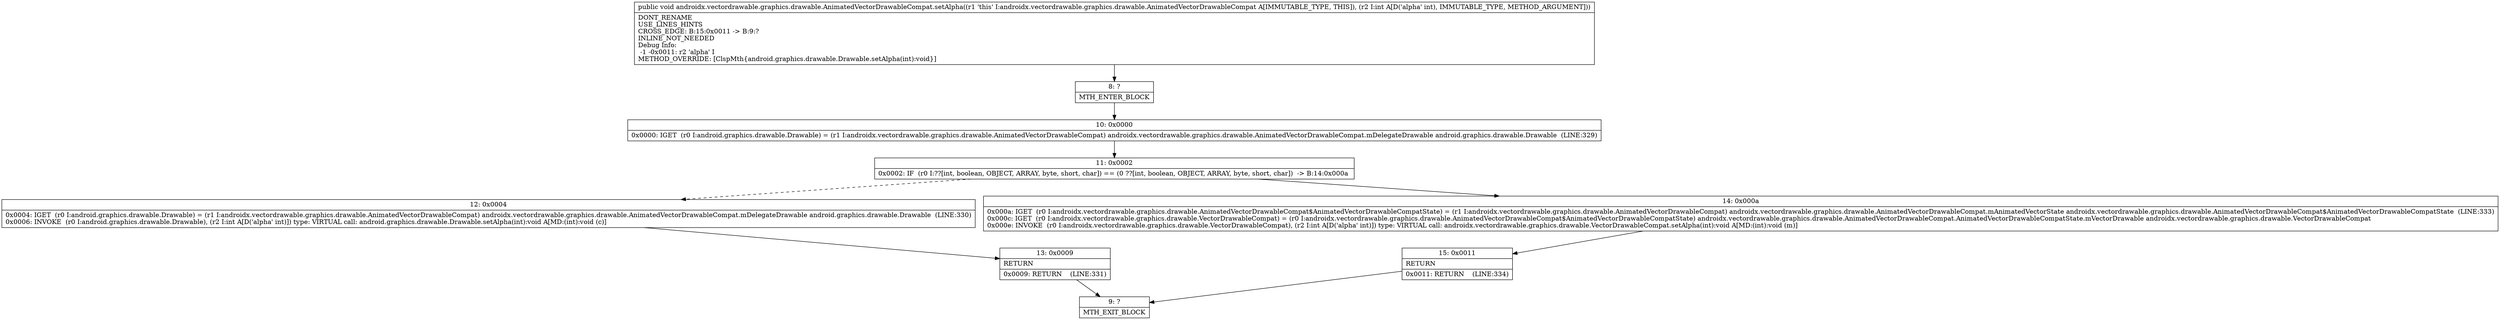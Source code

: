 digraph "CFG forandroidx.vectordrawable.graphics.drawable.AnimatedVectorDrawableCompat.setAlpha(I)V" {
Node_8 [shape=record,label="{8\:\ ?|MTH_ENTER_BLOCK\l}"];
Node_10 [shape=record,label="{10\:\ 0x0000|0x0000: IGET  (r0 I:android.graphics.drawable.Drawable) = (r1 I:androidx.vectordrawable.graphics.drawable.AnimatedVectorDrawableCompat) androidx.vectordrawable.graphics.drawable.AnimatedVectorDrawableCompat.mDelegateDrawable android.graphics.drawable.Drawable  (LINE:329)\l}"];
Node_11 [shape=record,label="{11\:\ 0x0002|0x0002: IF  (r0 I:??[int, boolean, OBJECT, ARRAY, byte, short, char]) == (0 ??[int, boolean, OBJECT, ARRAY, byte, short, char])  \-\> B:14:0x000a \l}"];
Node_12 [shape=record,label="{12\:\ 0x0004|0x0004: IGET  (r0 I:android.graphics.drawable.Drawable) = (r1 I:androidx.vectordrawable.graphics.drawable.AnimatedVectorDrawableCompat) androidx.vectordrawable.graphics.drawable.AnimatedVectorDrawableCompat.mDelegateDrawable android.graphics.drawable.Drawable  (LINE:330)\l0x0006: INVOKE  (r0 I:android.graphics.drawable.Drawable), (r2 I:int A[D('alpha' int)]) type: VIRTUAL call: android.graphics.drawable.Drawable.setAlpha(int):void A[MD:(int):void (c)]\l}"];
Node_13 [shape=record,label="{13\:\ 0x0009|RETURN\l|0x0009: RETURN    (LINE:331)\l}"];
Node_9 [shape=record,label="{9\:\ ?|MTH_EXIT_BLOCK\l}"];
Node_14 [shape=record,label="{14\:\ 0x000a|0x000a: IGET  (r0 I:androidx.vectordrawable.graphics.drawable.AnimatedVectorDrawableCompat$AnimatedVectorDrawableCompatState) = (r1 I:androidx.vectordrawable.graphics.drawable.AnimatedVectorDrawableCompat) androidx.vectordrawable.graphics.drawable.AnimatedVectorDrawableCompat.mAnimatedVectorState androidx.vectordrawable.graphics.drawable.AnimatedVectorDrawableCompat$AnimatedVectorDrawableCompatState  (LINE:333)\l0x000c: IGET  (r0 I:androidx.vectordrawable.graphics.drawable.VectorDrawableCompat) = (r0 I:androidx.vectordrawable.graphics.drawable.AnimatedVectorDrawableCompat$AnimatedVectorDrawableCompatState) androidx.vectordrawable.graphics.drawable.AnimatedVectorDrawableCompat.AnimatedVectorDrawableCompatState.mVectorDrawable androidx.vectordrawable.graphics.drawable.VectorDrawableCompat \l0x000e: INVOKE  (r0 I:androidx.vectordrawable.graphics.drawable.VectorDrawableCompat), (r2 I:int A[D('alpha' int)]) type: VIRTUAL call: androidx.vectordrawable.graphics.drawable.VectorDrawableCompat.setAlpha(int):void A[MD:(int):void (m)]\l}"];
Node_15 [shape=record,label="{15\:\ 0x0011|RETURN\l|0x0011: RETURN    (LINE:334)\l}"];
MethodNode[shape=record,label="{public void androidx.vectordrawable.graphics.drawable.AnimatedVectorDrawableCompat.setAlpha((r1 'this' I:androidx.vectordrawable.graphics.drawable.AnimatedVectorDrawableCompat A[IMMUTABLE_TYPE, THIS]), (r2 I:int A[D('alpha' int), IMMUTABLE_TYPE, METHOD_ARGUMENT]))  | DONT_RENAME\lUSE_LINES_HINTS\lCROSS_EDGE: B:15:0x0011 \-\> B:9:?\lINLINE_NOT_NEEDED\lDebug Info:\l  \-1 \-0x0011: r2 'alpha' I\lMETHOD_OVERRIDE: [ClspMth\{android.graphics.drawable.Drawable.setAlpha(int):void\}]\l}"];
MethodNode -> Node_8;Node_8 -> Node_10;
Node_10 -> Node_11;
Node_11 -> Node_12[style=dashed];
Node_11 -> Node_14;
Node_12 -> Node_13;
Node_13 -> Node_9;
Node_14 -> Node_15;
Node_15 -> Node_9;
}

